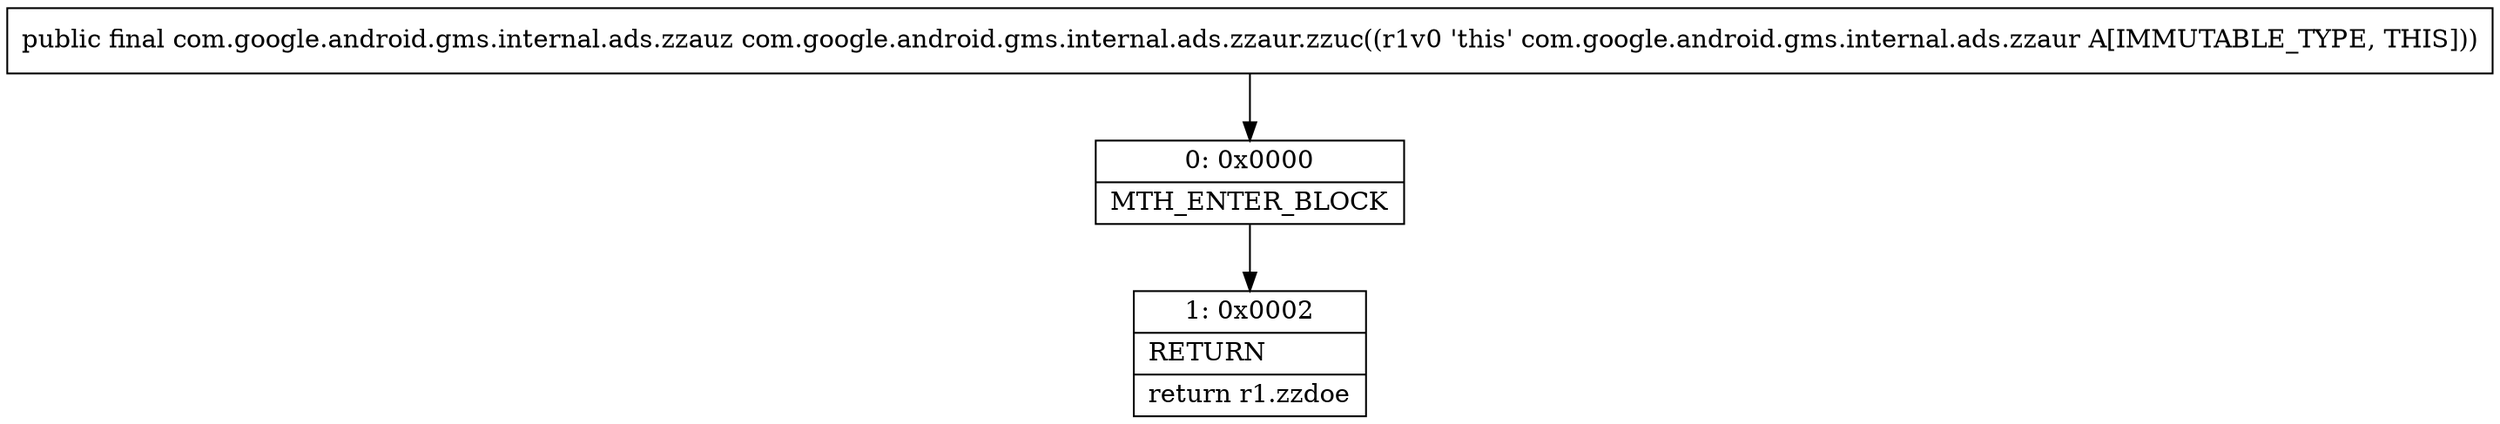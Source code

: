 digraph "CFG forcom.google.android.gms.internal.ads.zzaur.zzuc()Lcom\/google\/android\/gms\/internal\/ads\/zzauz;" {
Node_0 [shape=record,label="{0\:\ 0x0000|MTH_ENTER_BLOCK\l}"];
Node_1 [shape=record,label="{1\:\ 0x0002|RETURN\l|return r1.zzdoe\l}"];
MethodNode[shape=record,label="{public final com.google.android.gms.internal.ads.zzauz com.google.android.gms.internal.ads.zzaur.zzuc((r1v0 'this' com.google.android.gms.internal.ads.zzaur A[IMMUTABLE_TYPE, THIS])) }"];
MethodNode -> Node_0;
Node_0 -> Node_1;
}

